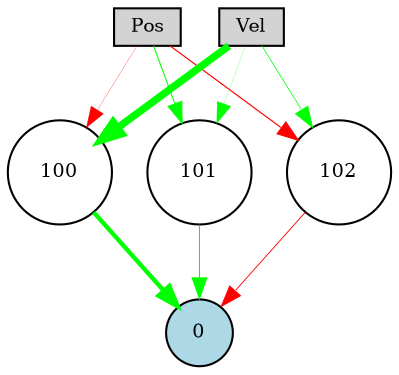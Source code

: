 digraph {
	node [fontsize=9 height=0.2 shape=circle width=0.2]
	Pos [fillcolor=lightgray shape=box style=filled]
	Vel [fillcolor=lightgray shape=box style=filled]
	0 [fillcolor=lightblue style=filled]
	100 [fillcolor=white style=filled]
	101 [fillcolor=white style=filled]
	102 [fillcolor=white style=filled]
	Pos -> 100 [color=red penwidth=0.12809032766792527 style=solid]
	Pos -> 101 [color=green penwidth=0.5044342282805115 style=solid]
	Pos -> 102 [color=red penwidth=0.5646106609526951 style=solid]
	Vel -> 100 [color=green penwidth=3.5821811172740694 style=solid]
	Vel -> 101 [color=green penwidth=0.11216990094094037 style=solid]
	Vel -> 102 [color=green penwidth=0.3671854076862583 style=solid]
	100 -> 0 [color=green penwidth=2.090915882621937 style=solid]
	101 -> 0 [color=green penwidth=0.5113759746907973 style=solid]
	102 -> 0 [color=red penwidth=0.42859438218010426 style=solid]
}
